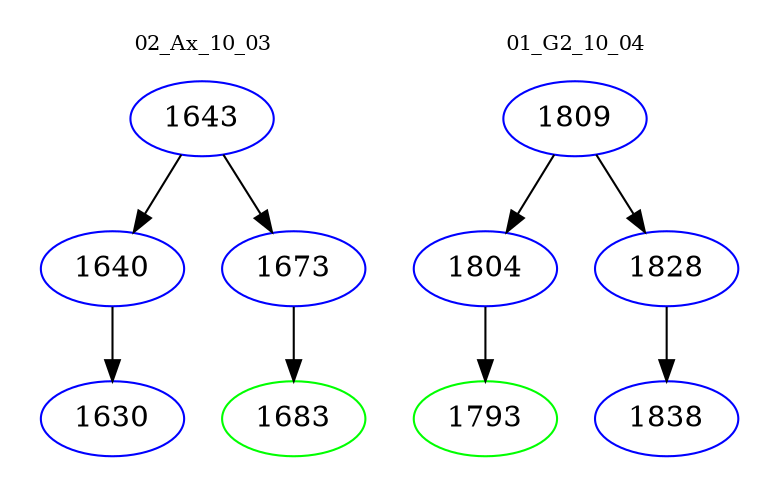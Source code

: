 digraph{
subgraph cluster_0 {
color = white
label = "02_Ax_10_03";
fontsize=10;
T0_1643 [label="1643", color="blue"]
T0_1643 -> T0_1640 [color="black"]
T0_1640 [label="1640", color="blue"]
T0_1640 -> T0_1630 [color="black"]
T0_1630 [label="1630", color="blue"]
T0_1643 -> T0_1673 [color="black"]
T0_1673 [label="1673", color="blue"]
T0_1673 -> T0_1683 [color="black"]
T0_1683 [label="1683", color="green"]
}
subgraph cluster_1 {
color = white
label = "01_G2_10_04";
fontsize=10;
T1_1809 [label="1809", color="blue"]
T1_1809 -> T1_1804 [color="black"]
T1_1804 [label="1804", color="blue"]
T1_1804 -> T1_1793 [color="black"]
T1_1793 [label="1793", color="green"]
T1_1809 -> T1_1828 [color="black"]
T1_1828 [label="1828", color="blue"]
T1_1828 -> T1_1838 [color="black"]
T1_1838 [label="1838", color="blue"]
}
}
